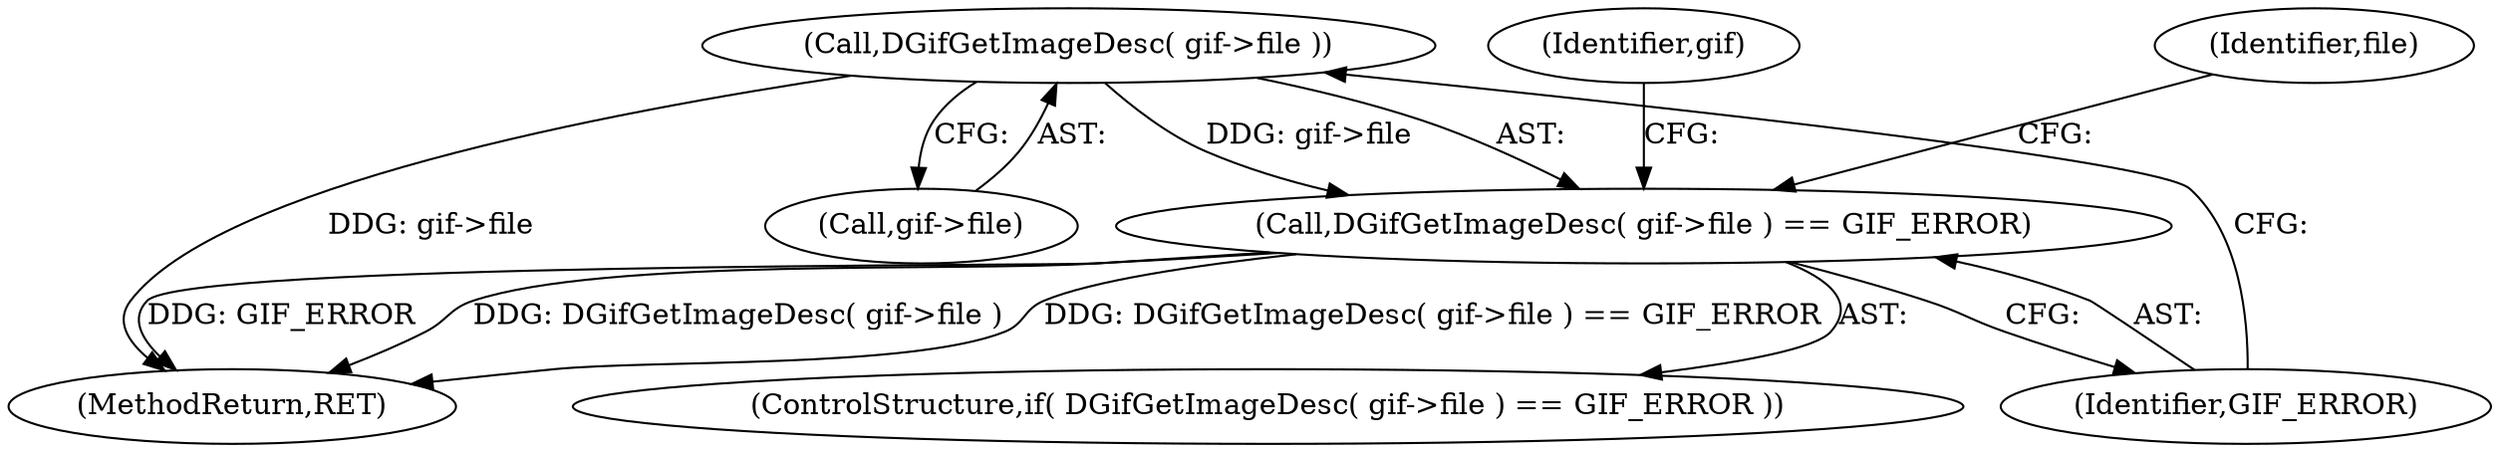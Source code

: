 digraph "0_libvips_ce684dd008532ea0bf9d4a1d89bacb35f4a83f4d@pointer" {
"1000134" [label="(Call,DGifGetImageDesc( gif->file ))"];
"1000133" [label="(Call,DGifGetImageDesc( gif->file ) == GIF_ERROR)"];
"1000133" [label="(Call,DGifGetImageDesc( gif->file ) == GIF_ERROR)"];
"1000303" [label="(MethodReturn,RET)"];
"1000132" [label="(ControlStructure,if( DGifGetImageDesc( gif->file ) == GIF_ERROR ))"];
"1000135" [label="(Call,gif->file)"];
"1000150" [label="(Identifier,file)"];
"1000141" [label="(Identifier,gif)"];
"1000138" [label="(Identifier,GIF_ERROR)"];
"1000134" [label="(Call,DGifGetImageDesc( gif->file ))"];
"1000134" -> "1000133"  [label="AST: "];
"1000134" -> "1000135"  [label="CFG: "];
"1000135" -> "1000134"  [label="AST: "];
"1000138" -> "1000134"  [label="CFG: "];
"1000134" -> "1000303"  [label="DDG: gif->file"];
"1000134" -> "1000133"  [label="DDG: gif->file"];
"1000133" -> "1000132"  [label="AST: "];
"1000133" -> "1000138"  [label="CFG: "];
"1000138" -> "1000133"  [label="AST: "];
"1000141" -> "1000133"  [label="CFG: "];
"1000150" -> "1000133"  [label="CFG: "];
"1000133" -> "1000303"  [label="DDG: DGifGetImageDesc( gif->file )"];
"1000133" -> "1000303"  [label="DDG: DGifGetImageDesc( gif->file ) == GIF_ERROR"];
"1000133" -> "1000303"  [label="DDG: GIF_ERROR"];
}

